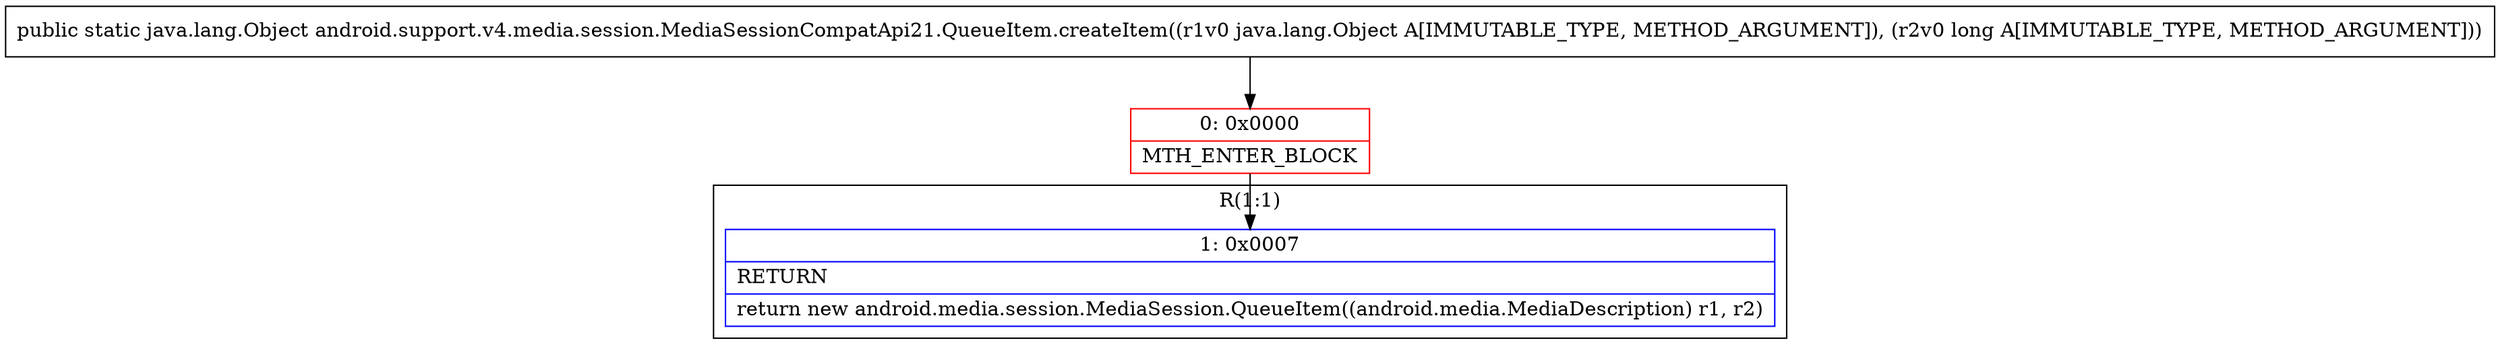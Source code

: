 digraph "CFG forandroid.support.v4.media.session.MediaSessionCompatApi21.QueueItem.createItem(Ljava\/lang\/Object;J)Ljava\/lang\/Object;" {
subgraph cluster_Region_706056032 {
label = "R(1:1)";
node [shape=record,color=blue];
Node_1 [shape=record,label="{1\:\ 0x0007|RETURN\l|return new android.media.session.MediaSession.QueueItem((android.media.MediaDescription) r1, r2)\l}"];
}
Node_0 [shape=record,color=red,label="{0\:\ 0x0000|MTH_ENTER_BLOCK\l}"];
MethodNode[shape=record,label="{public static java.lang.Object android.support.v4.media.session.MediaSessionCompatApi21.QueueItem.createItem((r1v0 java.lang.Object A[IMMUTABLE_TYPE, METHOD_ARGUMENT]), (r2v0 long A[IMMUTABLE_TYPE, METHOD_ARGUMENT])) }"];
MethodNode -> Node_0;
Node_0 -> Node_1;
}

